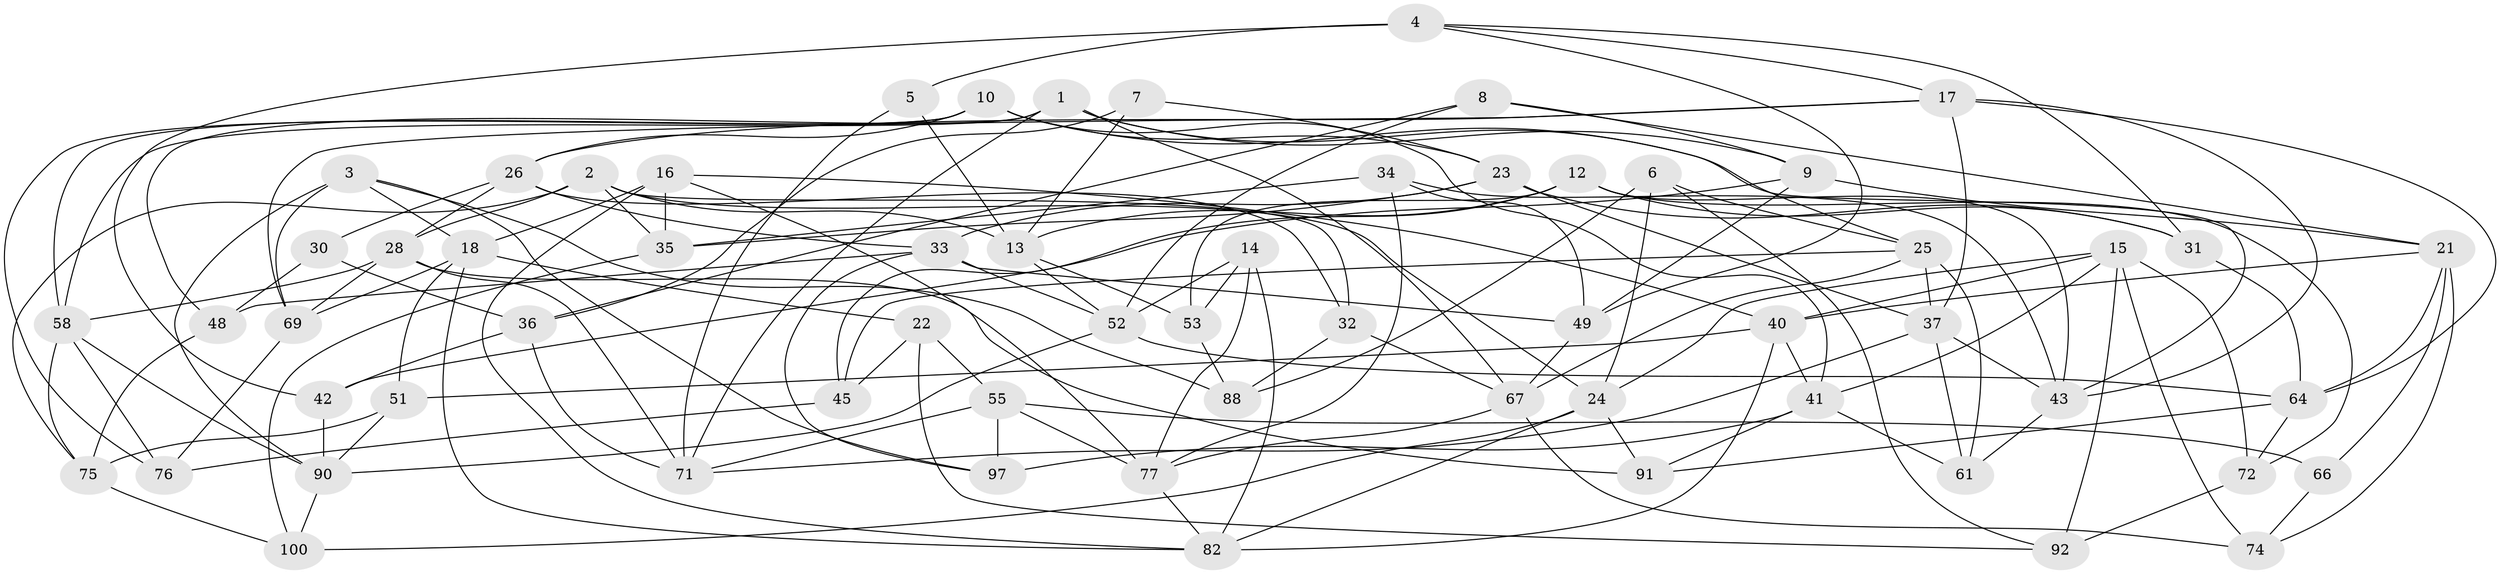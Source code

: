 // original degree distribution, {4: 1.0}
// Generated by graph-tools (version 1.1) at 2025/11/02/21/25 10:11:16]
// undirected, 62 vertices, 154 edges
graph export_dot {
graph [start="1"]
  node [color=gray90,style=filled];
  1 [super="+57"];
  2 [super="+20"];
  3 [super="+11"];
  4 [super="+19"];
  5;
  6;
  7;
  8;
  9 [super="+29"];
  10 [super="+87"];
  12 [super="+96"];
  13 [super="+27"];
  14;
  15 [super="+73"];
  16 [super="+39"];
  17 [super="+93"];
  18 [super="+50"];
  21 [super="+62"];
  22;
  23 [super="+56"];
  24 [super="+44"];
  25 [super="+84"];
  26 [super="+47"];
  28 [super="+78"];
  30;
  31;
  32;
  33 [super="+60"];
  34;
  35 [super="+38"];
  36 [super="+79"];
  37 [super="+59"];
  40 [super="+63"];
  41 [super="+46"];
  42;
  43 [super="+86"];
  45;
  48 [super="+95"];
  49 [super="+65"];
  51;
  52 [super="+54"];
  53;
  55 [super="+81"];
  58 [super="+99"];
  61;
  64 [super="+85"];
  66;
  67 [super="+68"];
  69 [super="+70"];
  71 [super="+83"];
  72;
  74;
  75 [super="+80"];
  76;
  77 [super="+89"];
  82 [super="+98"];
  88;
  90 [super="+94"];
  91;
  92;
  97;
  100;
  1 -- 25;
  1 -- 48;
  1 -- 9;
  1 -- 58;
  1 -- 71;
  1 -- 67;
  2 -- 13;
  2 -- 28;
  2 -- 32;
  2 -- 24;
  2 -- 75;
  2 -- 35;
  3 -- 18;
  3 -- 90;
  3 -- 69 [weight=2];
  3 -- 88;
  3 -- 97;
  4 -- 42;
  4 -- 5 [weight=2];
  4 -- 49;
  4 -- 17;
  4 -- 31;
  5 -- 13;
  5 -- 71;
  6 -- 24;
  6 -- 88;
  6 -- 92;
  6 -- 25;
  7 -- 36 [weight=2];
  7 -- 23;
  7 -- 13;
  8 -- 9;
  8 -- 36;
  8 -- 21;
  8 -- 52;
  9 -- 21;
  9 -- 42;
  9 -- 49 [weight=2];
  10 -- 41;
  10 -- 43;
  10 -- 23;
  10 -- 58;
  10 -- 76;
  10 -- 26;
  12 -- 53;
  12 -- 72;
  12 -- 13;
  12 -- 45;
  12 -- 31;
  12 -- 43;
  13 -- 53;
  13 -- 52;
  14 -- 82;
  14 -- 52;
  14 -- 77;
  14 -- 53;
  15 -- 74;
  15 -- 24;
  15 -- 40;
  15 -- 72;
  15 -- 92;
  15 -- 41;
  16 -- 77;
  16 -- 40;
  16 -- 18;
  16 -- 35 [weight=2];
  16 -- 82;
  17 -- 37;
  17 -- 64;
  17 -- 26;
  17 -- 43;
  17 -- 69;
  18 -- 51;
  18 -- 69;
  18 -- 82;
  18 -- 22;
  21 -- 66;
  21 -- 40;
  21 -- 64;
  21 -- 74;
  22 -- 45;
  22 -- 55;
  22 -- 92;
  23 -- 31;
  23 -- 33;
  23 -- 37;
  23 -- 35;
  24 -- 91;
  24 -- 100;
  24 -- 82;
  25 -- 67;
  25 -- 45;
  25 -- 61;
  25 -- 37;
  26 -- 32;
  26 -- 28;
  26 -- 30;
  26 -- 33;
  28 -- 91;
  28 -- 58;
  28 -- 71;
  28 -- 69;
  30 -- 48 [weight=2];
  30 -- 36;
  31 -- 64;
  32 -- 67;
  32 -- 88;
  33 -- 52;
  33 -- 48;
  33 -- 97;
  33 -- 49;
  34 -- 49;
  34 -- 35;
  34 -- 77;
  34 -- 43;
  35 -- 100;
  36 -- 42;
  36 -- 71;
  37 -- 43;
  37 -- 71;
  37 -- 61;
  40 -- 51;
  40 -- 41;
  40 -- 82;
  41 -- 97;
  41 -- 91;
  41 -- 61;
  42 -- 90;
  43 -- 61;
  45 -- 76;
  48 -- 75 [weight=2];
  49 -- 67;
  51 -- 90;
  51 -- 75;
  52 -- 90;
  52 -- 64;
  53 -- 88;
  55 -- 66 [weight=2];
  55 -- 97;
  55 -- 71;
  55 -- 77;
  58 -- 90;
  58 -- 75;
  58 -- 76;
  64 -- 72;
  64 -- 91;
  66 -- 74;
  67 -- 74;
  67 -- 77;
  69 -- 76;
  72 -- 92;
  75 -- 100;
  77 -- 82;
  90 -- 100;
}
